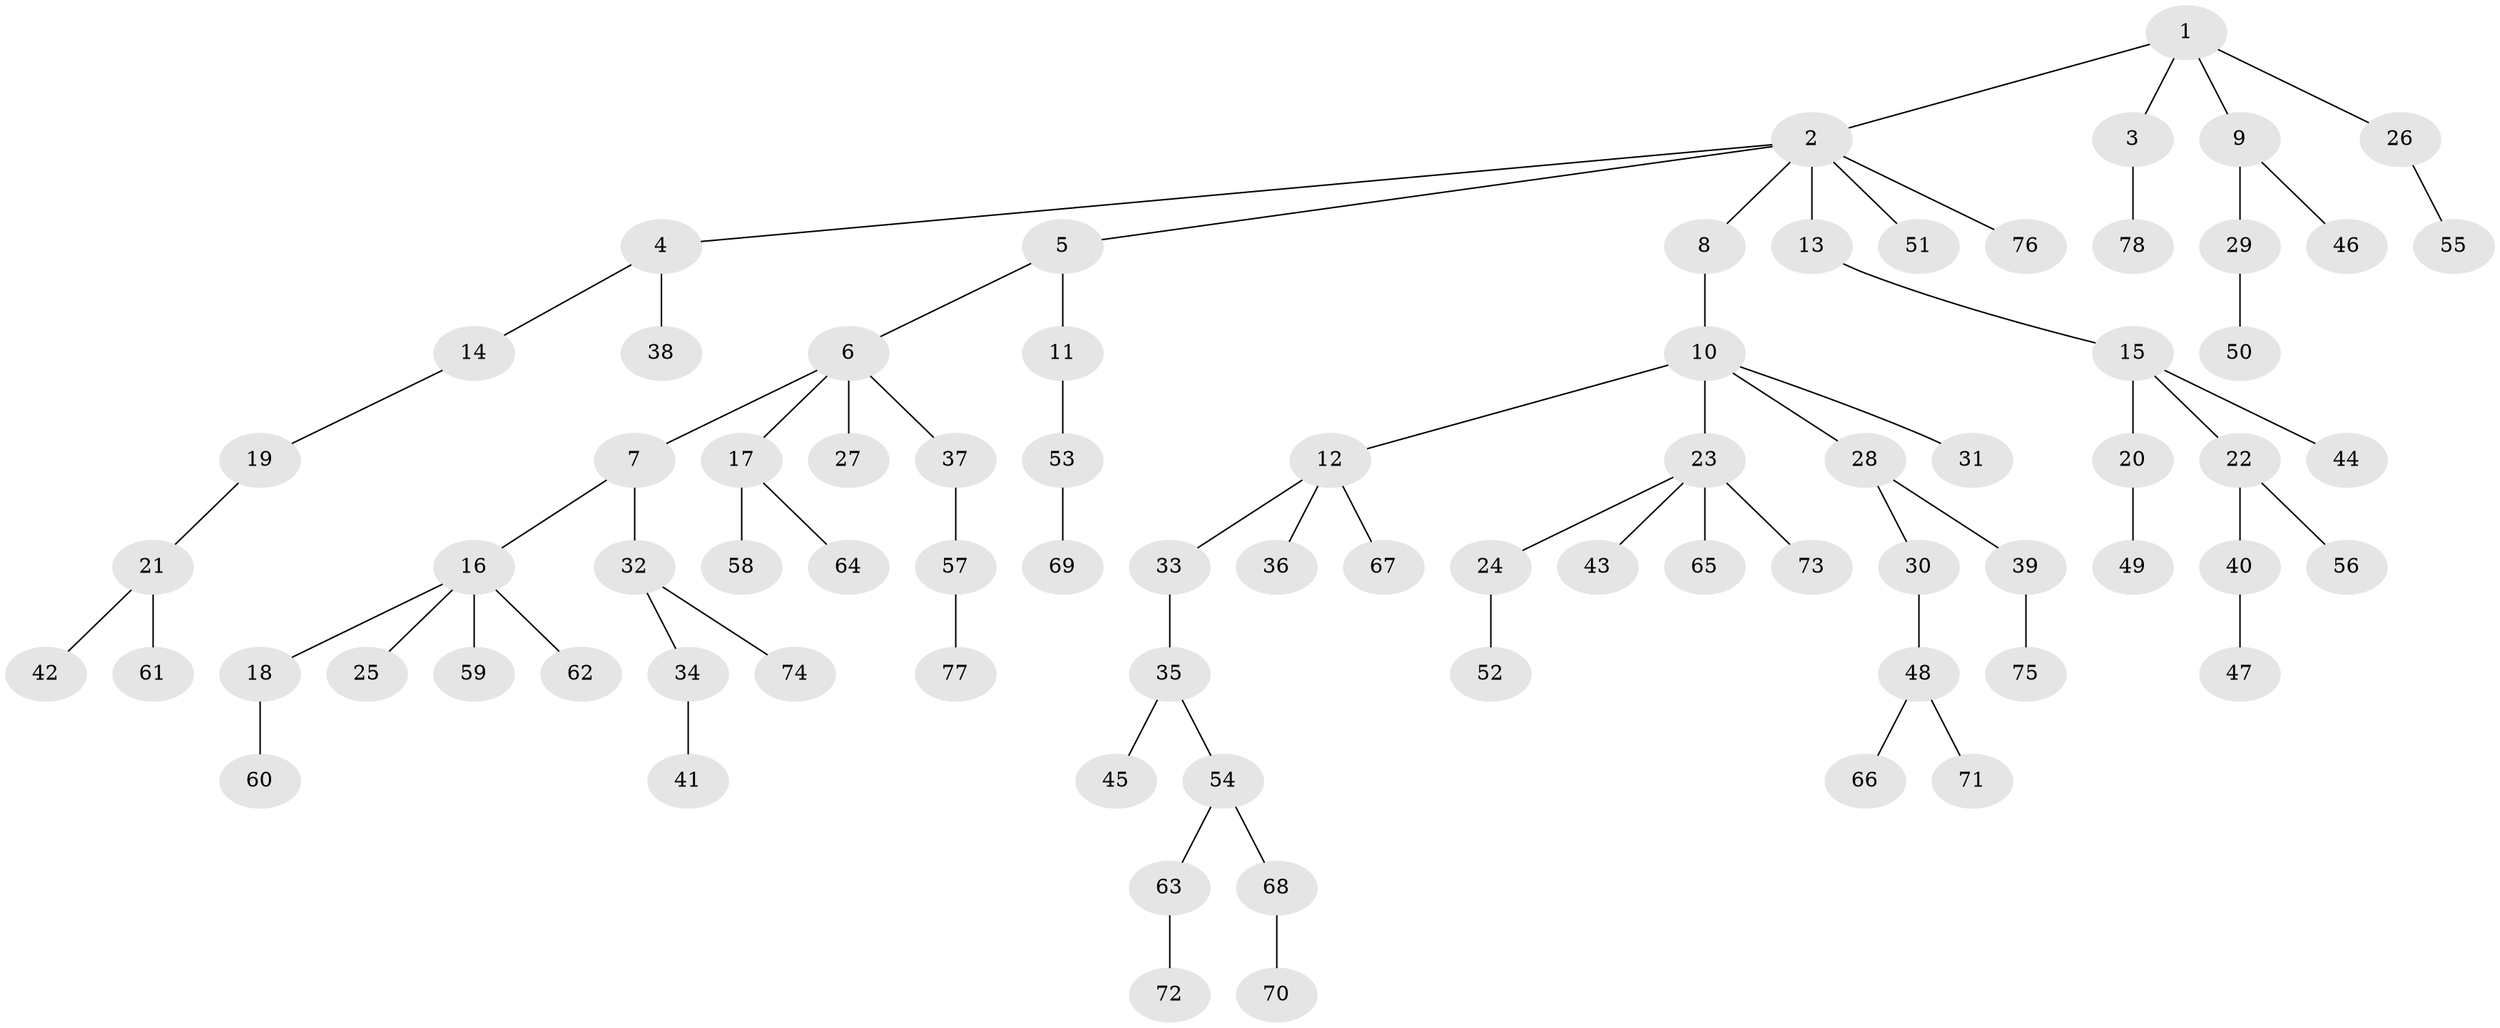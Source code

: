 // Generated by graph-tools (version 1.1) at 2025/11/02/27/25 16:11:24]
// undirected, 78 vertices, 77 edges
graph export_dot {
graph [start="1"]
  node [color=gray90,style=filled];
  1;
  2;
  3;
  4;
  5;
  6;
  7;
  8;
  9;
  10;
  11;
  12;
  13;
  14;
  15;
  16;
  17;
  18;
  19;
  20;
  21;
  22;
  23;
  24;
  25;
  26;
  27;
  28;
  29;
  30;
  31;
  32;
  33;
  34;
  35;
  36;
  37;
  38;
  39;
  40;
  41;
  42;
  43;
  44;
  45;
  46;
  47;
  48;
  49;
  50;
  51;
  52;
  53;
  54;
  55;
  56;
  57;
  58;
  59;
  60;
  61;
  62;
  63;
  64;
  65;
  66;
  67;
  68;
  69;
  70;
  71;
  72;
  73;
  74;
  75;
  76;
  77;
  78;
  1 -- 2;
  1 -- 3;
  1 -- 9;
  1 -- 26;
  2 -- 4;
  2 -- 5;
  2 -- 8;
  2 -- 13;
  2 -- 51;
  2 -- 76;
  3 -- 78;
  4 -- 14;
  4 -- 38;
  5 -- 6;
  5 -- 11;
  6 -- 7;
  6 -- 17;
  6 -- 27;
  6 -- 37;
  7 -- 16;
  7 -- 32;
  8 -- 10;
  9 -- 29;
  9 -- 46;
  10 -- 12;
  10 -- 23;
  10 -- 28;
  10 -- 31;
  11 -- 53;
  12 -- 33;
  12 -- 36;
  12 -- 67;
  13 -- 15;
  14 -- 19;
  15 -- 20;
  15 -- 22;
  15 -- 44;
  16 -- 18;
  16 -- 25;
  16 -- 59;
  16 -- 62;
  17 -- 58;
  17 -- 64;
  18 -- 60;
  19 -- 21;
  20 -- 49;
  21 -- 42;
  21 -- 61;
  22 -- 40;
  22 -- 56;
  23 -- 24;
  23 -- 43;
  23 -- 65;
  23 -- 73;
  24 -- 52;
  26 -- 55;
  28 -- 30;
  28 -- 39;
  29 -- 50;
  30 -- 48;
  32 -- 34;
  32 -- 74;
  33 -- 35;
  34 -- 41;
  35 -- 45;
  35 -- 54;
  37 -- 57;
  39 -- 75;
  40 -- 47;
  48 -- 66;
  48 -- 71;
  53 -- 69;
  54 -- 63;
  54 -- 68;
  57 -- 77;
  63 -- 72;
  68 -- 70;
}
